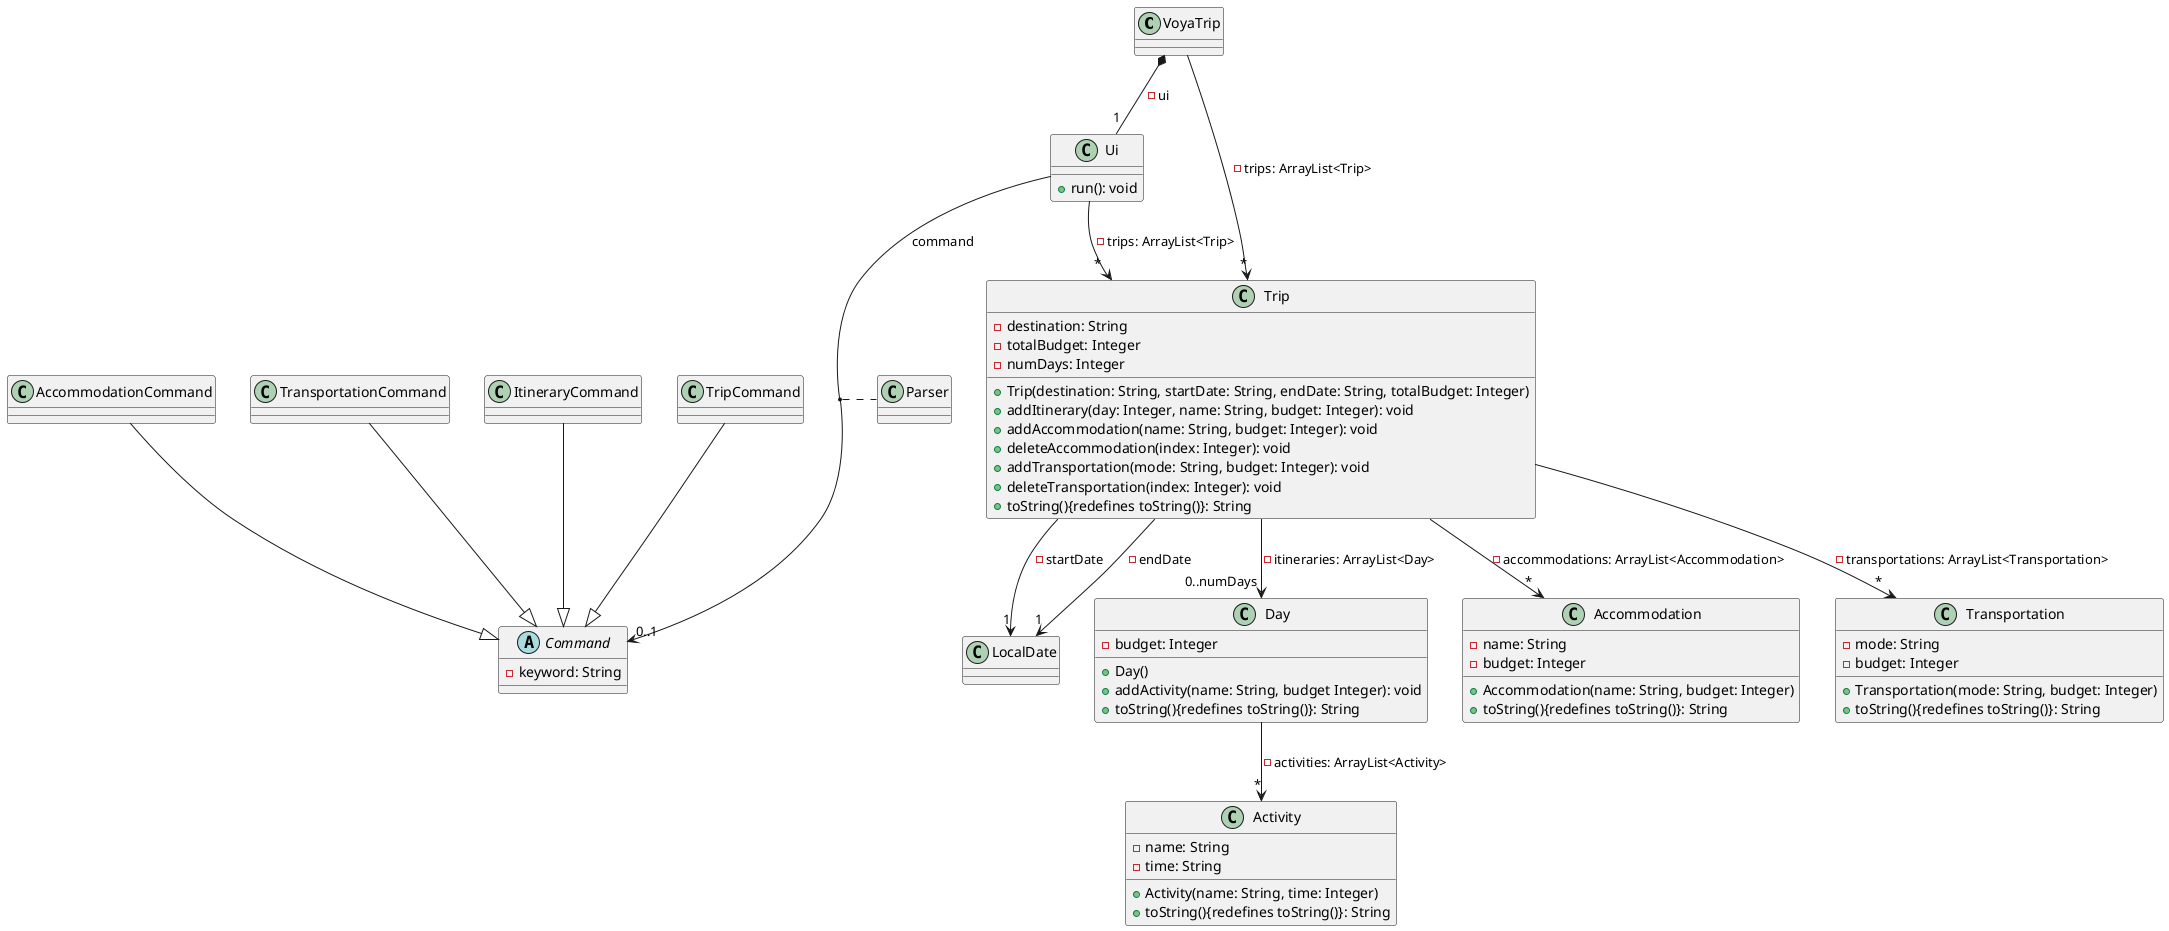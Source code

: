 @startuml
class VoyaTrip

class Ui{
    + run(): void
}

class Parser

class Trip{
    - destination: String
    - totalBudget: Integer
    - numDays: Integer
    + Trip(destination: String, startDate: String, endDate: String, totalBudget: Integer)
    + addItinerary(day: Integer, name: String, budget: Integer): void
    + addAccommodation(name: String, budget: Integer): void
    + deleteAccommodation(index: Integer): void
    + addTransportation(mode: String, budget: Integer): void
    + deleteTransportation(index: Integer): void
    + toString(){redefines toString()}: String
}

class LocalDate

abstract class Command {
    - keyword: String
}

class AccommodationCommand
class TransportationCommand
class ItineraryCommand
class TripCommand

class Day{
    - budget: Integer
    + Day()
    + addActivity(name: String, budget Integer): void
    + toString(){redefines toString()}: String
}

class Activity{
    - name: String
    - time: String
    + Activity(name: String, time: Integer)
    + toString(){redefines toString()}: String
}

class Accommodation{
    - name: String
    - budget: Integer
    + Accommodation(name: String, budget: Integer)
    + toString(){redefines toString()}: String
}

class Transportation{
    - mode: String
    - budget: Integer
    + Transportation(mode: String, budget: Integer)
    + toString(){redefines toString()}: String
}

VoyaTrip --> "*" Trip : - trips: ArrayList<Trip>
VoyaTrip *-- "1" Ui : -ui

Ui --> "0..1" Command : -command
Ui --> "*" Trip : - trips: ArrayList<Trip>
(Ui, Command) .. Parser

AccommodationCommand --|> Command
TransportationCommand --|> Command
ItineraryCommand --|> Command
TripCommand --|> Command

Trip --> "1" LocalDate : - startDate
Trip --> "1" LocalDate : - endDate
Trip --> "0..numDays" Day : - itineraries: ArrayList<Day>
Day --> "*" Activity : - activities: ArrayList<Activity>
Trip --> "*" Accommodation : - accommodations: ArrayList<Accommodation>
Trip --> "*" Transportation : - transportations: ArrayList<Transportation>


@enduml